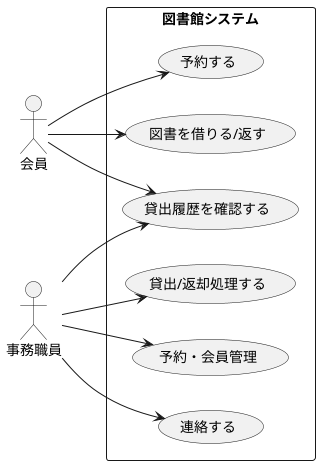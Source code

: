@startuml 図書館ユースケース図
left to right direction

actor 会員 as Member
actor 事務職員 as Staff

rectangle 図書館システム {
    usecase "貸出/返却処理する" as UC1
    usecase "予約・会員管理" as UC3
    usecase "連絡する" as UC4
    usecase "貸出履歴を確認する" as UC5
    usecase "予約する" as UC6
    usecase "図書を借りる/返す" as UC7
}

' 会員の操作
Member --> UC5
Member --> UC6
Member --> UC7

' 事務職員の操作
Staff --> UC1
Staff --> UC3
Staff --> UC4
Staff --> UC5

@enduml
